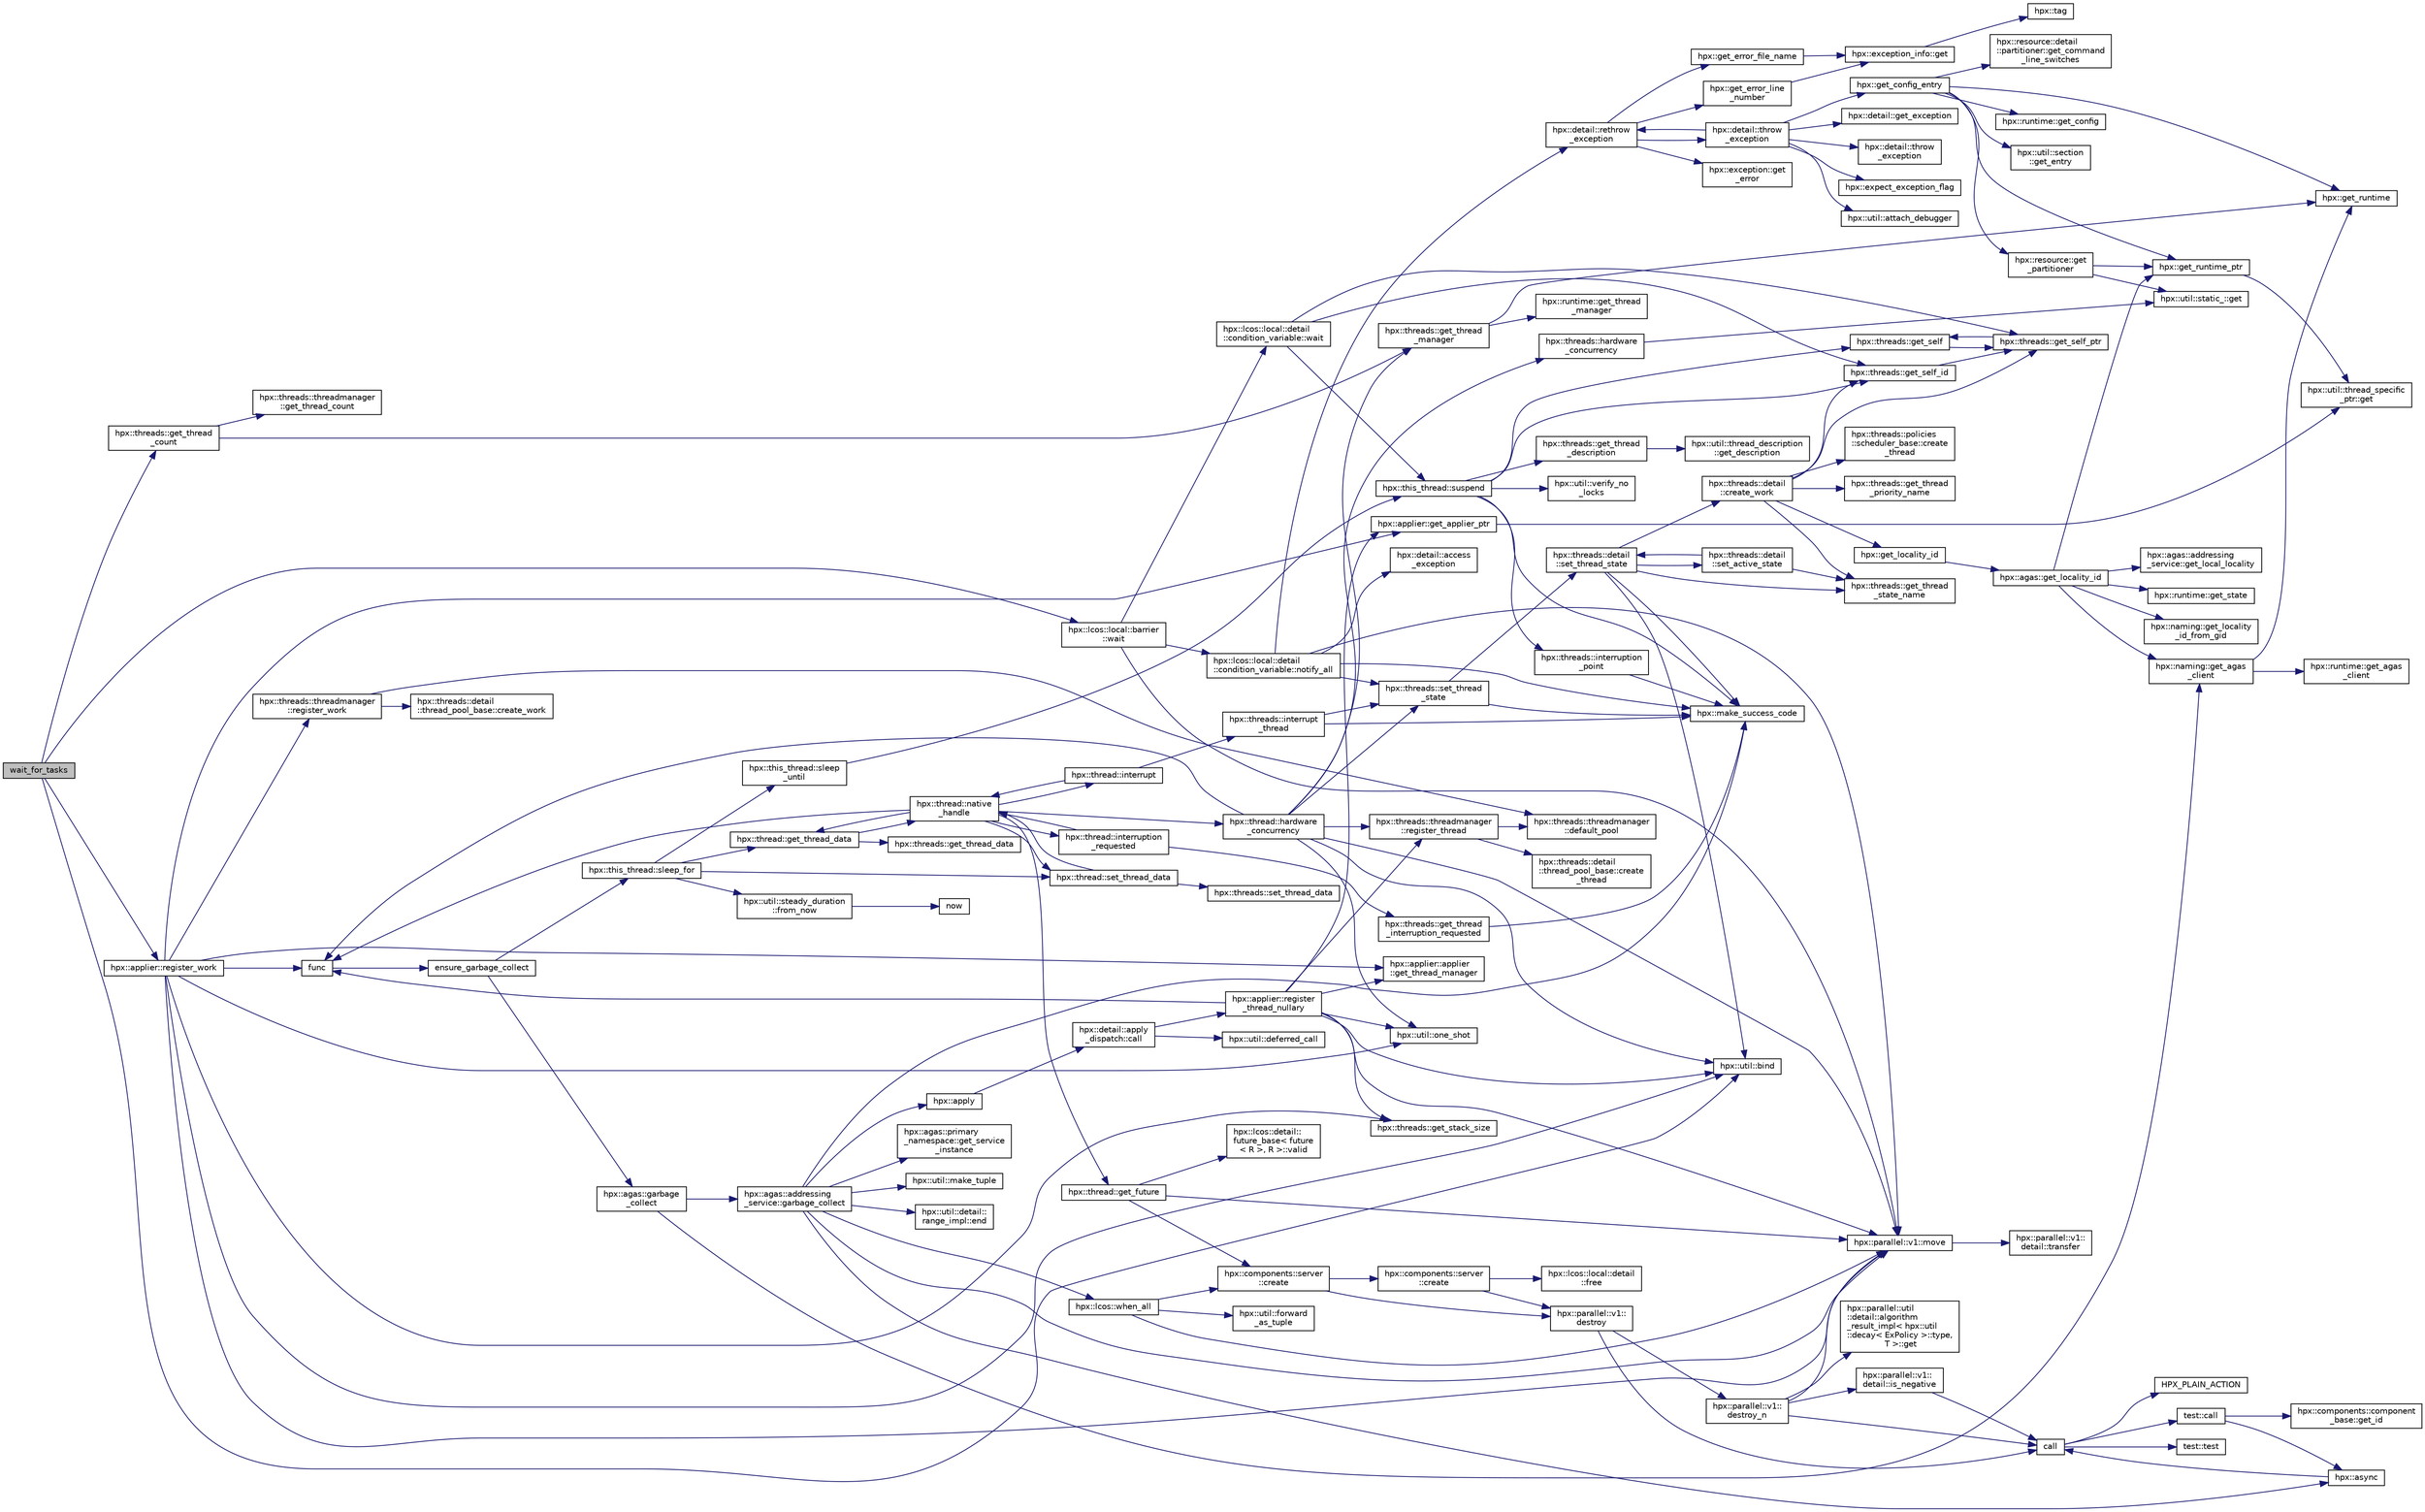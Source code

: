digraph "wait_for_tasks"
{
  edge [fontname="Helvetica",fontsize="10",labelfontname="Helvetica",labelfontsize="10"];
  node [fontname="Helvetica",fontsize="10",shape=record];
  rankdir="LR";
  Node525 [label="wait_for_tasks",height=0.2,width=0.4,color="black", fillcolor="grey75", style="filled", fontcolor="black"];
  Node525 -> Node526 [color="midnightblue",fontsize="10",style="solid",fontname="Helvetica"];
  Node526 [label="hpx::threads::get_thread\l_count",height=0.2,width=0.4,color="black", fillcolor="white", style="filled",URL="$d7/d28/namespacehpx_1_1threads.html#ae2b675b9517381442c7201c041033680"];
  Node526 -> Node527 [color="midnightblue",fontsize="10",style="solid",fontname="Helvetica"];
  Node527 [label="hpx::threads::get_thread\l_manager",height=0.2,width=0.4,color="black", fillcolor="white", style="filled",URL="$d7/d28/namespacehpx_1_1threads.html#a076973c3a53beadde7d967e22c4f6cce"];
  Node527 -> Node528 [color="midnightblue",fontsize="10",style="solid",fontname="Helvetica"];
  Node528 [label="hpx::get_runtime",height=0.2,width=0.4,color="black", fillcolor="white", style="filled",URL="$d8/d83/namespacehpx.html#aef902cc6c7dd3b9fbadf34d1e850a070"];
  Node527 -> Node529 [color="midnightblue",fontsize="10",style="solid",fontname="Helvetica"];
  Node529 [label="hpx::runtime::get_thread\l_manager",height=0.2,width=0.4,color="black", fillcolor="white", style="filled",URL="$d0/d7b/classhpx_1_1runtime.html#a865b12d57fcd44a8d3dda3e35414f563"];
  Node526 -> Node530 [color="midnightblue",fontsize="10",style="solid",fontname="Helvetica"];
  Node530 [label="hpx::threads::threadmanager\l::get_thread_count",height=0.2,width=0.4,color="black", fillcolor="white", style="filled",URL="$d5/daa/classhpx_1_1threads_1_1threadmanager.html#a99c0004e6ed0e91a033720b7f52ab5b8",tooltip="return the number of HPX-threads with the given state "];
  Node525 -> Node531 [color="midnightblue",fontsize="10",style="solid",fontname="Helvetica"];
  Node531 [label="hpx::applier::register_work",height=0.2,width=0.4,color="black", fillcolor="white", style="filled",URL="$d8/dcb/namespacehpx_1_1applier.html#a6559f27d0f1b7e11aa932035c9aad33a"];
  Node531 -> Node532 [color="midnightblue",fontsize="10",style="solid",fontname="Helvetica"];
  Node532 [label="hpx::applier::get_applier_ptr",height=0.2,width=0.4,color="black", fillcolor="white", style="filled",URL="$d8/dcb/namespacehpx_1_1applier.html#a617483cf2b77ad3a0aa428ade7b35299"];
  Node532 -> Node533 [color="midnightblue",fontsize="10",style="solid",fontname="Helvetica"];
  Node533 [label="hpx::util::thread_specific\l_ptr::get",height=0.2,width=0.4,color="black", fillcolor="white", style="filled",URL="$d4/d4c/structhpx_1_1util_1_1thread__specific__ptr.html#a3b27d8520710478aa41d1f74206bdba9"];
  Node531 -> Node534 [color="midnightblue",fontsize="10",style="solid",fontname="Helvetica"];
  Node534 [label="func",height=0.2,width=0.4,color="black", fillcolor="white", style="filled",URL="$d8/dfd/id__type__ref__counting__1032_8cpp.html#ab811b86ea5107ffb3351fcaa29d2c652"];
  Node534 -> Node535 [color="midnightblue",fontsize="10",style="solid",fontname="Helvetica"];
  Node535 [label="ensure_garbage_collect",height=0.2,width=0.4,color="black", fillcolor="white", style="filled",URL="$d8/dfd/id__type__ref__counting__1032_8cpp.html#a5264b94bf7c262ac0e521fb290d476d5"];
  Node535 -> Node536 [color="midnightblue",fontsize="10",style="solid",fontname="Helvetica"];
  Node536 [label="hpx::this_thread::sleep_for",height=0.2,width=0.4,color="black", fillcolor="white", style="filled",URL="$d9/d52/namespacehpx_1_1this__thread.html#afc042a5a5fa52eef2d1d177a343435cf"];
  Node536 -> Node537 [color="midnightblue",fontsize="10",style="solid",fontname="Helvetica"];
  Node537 [label="hpx::this_thread::sleep\l_until",height=0.2,width=0.4,color="black", fillcolor="white", style="filled",URL="$d9/d52/namespacehpx_1_1this__thread.html#ae12a853980115b23ff0ab8ca06622658"];
  Node537 -> Node538 [color="midnightblue",fontsize="10",style="solid",fontname="Helvetica"];
  Node538 [label="hpx::this_thread::suspend",height=0.2,width=0.4,color="black", fillcolor="white", style="filled",URL="$d9/d52/namespacehpx_1_1this__thread.html#aca220026fb3014c0881d129fe31c0073"];
  Node538 -> Node539 [color="midnightblue",fontsize="10",style="solid",fontname="Helvetica"];
  Node539 [label="hpx::threads::get_self",height=0.2,width=0.4,color="black", fillcolor="white", style="filled",URL="$d7/d28/namespacehpx_1_1threads.html#a07daf4d6d29233f20d66d41ab7b5b8e8"];
  Node539 -> Node540 [color="midnightblue",fontsize="10",style="solid",fontname="Helvetica"];
  Node540 [label="hpx::threads::get_self_ptr",height=0.2,width=0.4,color="black", fillcolor="white", style="filled",URL="$d7/d28/namespacehpx_1_1threads.html#a22877ae347ad884cde3a51397dad6c53"];
  Node540 -> Node539 [color="midnightblue",fontsize="10",style="solid",fontname="Helvetica"];
  Node538 -> Node541 [color="midnightblue",fontsize="10",style="solid",fontname="Helvetica"];
  Node541 [label="hpx::threads::get_self_id",height=0.2,width=0.4,color="black", fillcolor="white", style="filled",URL="$d7/d28/namespacehpx_1_1threads.html#afafe0f900b9fac3d4ed3c747625c1cfe"];
  Node541 -> Node540 [color="midnightblue",fontsize="10",style="solid",fontname="Helvetica"];
  Node538 -> Node542 [color="midnightblue",fontsize="10",style="solid",fontname="Helvetica"];
  Node542 [label="hpx::threads::interruption\l_point",height=0.2,width=0.4,color="black", fillcolor="white", style="filled",URL="$d7/d28/namespacehpx_1_1threads.html#ada6ec56a12b050707311d8c628089059"];
  Node542 -> Node543 [color="midnightblue",fontsize="10",style="solid",fontname="Helvetica"];
  Node543 [label="hpx::make_success_code",height=0.2,width=0.4,color="black", fillcolor="white", style="filled",URL="$d8/d83/namespacehpx.html#a0e8512a8f49e2a6c8185061181419d8f",tooltip="Returns error_code(hpx::success, \"success\", mode). "];
  Node538 -> Node544 [color="midnightblue",fontsize="10",style="solid",fontname="Helvetica"];
  Node544 [label="hpx::util::verify_no\l_locks",height=0.2,width=0.4,color="black", fillcolor="white", style="filled",URL="$df/dad/namespacehpx_1_1util.html#ae0e1837ee6f09b79b26c2e788d2e9fc9"];
  Node538 -> Node545 [color="midnightblue",fontsize="10",style="solid",fontname="Helvetica"];
  Node545 [label="hpx::threads::get_thread\l_description",height=0.2,width=0.4,color="black", fillcolor="white", style="filled",URL="$d7/d28/namespacehpx_1_1threads.html#a42fc18a7a680f4e8bc633a4b4c956701"];
  Node545 -> Node546 [color="midnightblue",fontsize="10",style="solid",fontname="Helvetica"];
  Node546 [label="hpx::util::thread_description\l::get_description",height=0.2,width=0.4,color="black", fillcolor="white", style="filled",URL="$df/d9e/structhpx_1_1util_1_1thread__description.html#a8c834e14eca6eb228188022577f9f952"];
  Node538 -> Node543 [color="midnightblue",fontsize="10",style="solid",fontname="Helvetica"];
  Node536 -> Node547 [color="midnightblue",fontsize="10",style="solid",fontname="Helvetica"];
  Node547 [label="hpx::util::steady_duration\l::from_now",height=0.2,width=0.4,color="black", fillcolor="white", style="filled",URL="$d9/d4f/classhpx_1_1util_1_1steady__duration.html#a0132206d767cd0f7395507b40111a153"];
  Node547 -> Node548 [color="midnightblue",fontsize="10",style="solid",fontname="Helvetica"];
  Node548 [label="now",height=0.2,width=0.4,color="black", fillcolor="white", style="filled",URL="$de/db3/1d__stencil__1__omp_8cpp.html#a89e9667753dccfac455bd37a7a3a7b16"];
  Node536 -> Node549 [color="midnightblue",fontsize="10",style="solid",fontname="Helvetica"];
  Node549 [label="hpx::thread::get_thread_data",height=0.2,width=0.4,color="black", fillcolor="white", style="filled",URL="$de/d9b/classhpx_1_1thread.html#a4535ef82cec3b953d2c941d20e3e3904"];
  Node549 -> Node550 [color="midnightblue",fontsize="10",style="solid",fontname="Helvetica"];
  Node550 [label="hpx::threads::get_thread_data",height=0.2,width=0.4,color="black", fillcolor="white", style="filled",URL="$d7/d28/namespacehpx_1_1threads.html#a8737931ff6303807225f735b2b384ae4"];
  Node549 -> Node551 [color="midnightblue",fontsize="10",style="solid",fontname="Helvetica"];
  Node551 [label="hpx::thread::native\l_handle",height=0.2,width=0.4,color="black", fillcolor="white", style="filled",URL="$de/d9b/classhpx_1_1thread.html#acf48190d264ab64c1c4ec99d0b421b5a"];
  Node551 -> Node552 [color="midnightblue",fontsize="10",style="solid",fontname="Helvetica"];
  Node552 [label="hpx::thread::hardware\l_concurrency",height=0.2,width=0.4,color="black", fillcolor="white", style="filled",URL="$de/d9b/classhpx_1_1thread.html#a8e4fff210e02485ba493bc3a2a956c03"];
  Node552 -> Node553 [color="midnightblue",fontsize="10",style="solid",fontname="Helvetica"];
  Node553 [label="hpx::threads::hardware\l_concurrency",height=0.2,width=0.4,color="black", fillcolor="white", style="filled",URL="$d7/d28/namespacehpx_1_1threads.html#aa8752a235478d2ad7b5ac467b63ab527"];
  Node553 -> Node554 [color="midnightblue",fontsize="10",style="solid",fontname="Helvetica"];
  Node554 [label="hpx::util::static_::get",height=0.2,width=0.4,color="black", fillcolor="white", style="filled",URL="$d3/dbb/structhpx_1_1util_1_1static__.html#a2967c633948a3bf17a3b5405ef5a8318"];
  Node552 -> Node534 [color="midnightblue",fontsize="10",style="solid",fontname="Helvetica"];
  Node552 -> Node555 [color="midnightblue",fontsize="10",style="solid",fontname="Helvetica"];
  Node555 [label="hpx::util::bind",height=0.2,width=0.4,color="black", fillcolor="white", style="filled",URL="$df/dad/namespacehpx_1_1util.html#ad844caedf82a0173d6909d910c3e48c6"];
  Node552 -> Node556 [color="midnightblue",fontsize="10",style="solid",fontname="Helvetica"];
  Node556 [label="hpx::util::one_shot",height=0.2,width=0.4,color="black", fillcolor="white", style="filled",URL="$df/dad/namespacehpx_1_1util.html#a273e61be42a72415291e0ec0a4f28c7a"];
  Node552 -> Node557 [color="midnightblue",fontsize="10",style="solid",fontname="Helvetica"];
  Node557 [label="hpx::parallel::v1::move",height=0.2,width=0.4,color="black", fillcolor="white", style="filled",URL="$db/db9/namespacehpx_1_1parallel_1_1v1.html#aa7c4ede081ce786c9d1eb1adff495cfc"];
  Node557 -> Node558 [color="midnightblue",fontsize="10",style="solid",fontname="Helvetica"];
  Node558 [label="hpx::parallel::v1::\ldetail::transfer",height=0.2,width=0.4,color="black", fillcolor="white", style="filled",URL="$d2/ddd/namespacehpx_1_1parallel_1_1v1_1_1detail.html#ab1b56a05e1885ca7cc7ffa1804dd2f3c"];
  Node552 -> Node527 [color="midnightblue",fontsize="10",style="solid",fontname="Helvetica"];
  Node552 -> Node559 [color="midnightblue",fontsize="10",style="solid",fontname="Helvetica"];
  Node559 [label="hpx::threads::threadmanager\l::register_thread",height=0.2,width=0.4,color="black", fillcolor="white", style="filled",URL="$d5/daa/classhpx_1_1threads_1_1threadmanager.html#a7f79c7578e08a60ca45eb276ce8133d8"];
  Node559 -> Node560 [color="midnightblue",fontsize="10",style="solid",fontname="Helvetica"];
  Node560 [label="hpx::threads::threadmanager\l::default_pool",height=0.2,width=0.4,color="black", fillcolor="white", style="filled",URL="$d5/daa/classhpx_1_1threads_1_1threadmanager.html#a851f067d03b5dd1c5e6a9a6a841e05df"];
  Node559 -> Node561 [color="midnightblue",fontsize="10",style="solid",fontname="Helvetica"];
  Node561 [label="hpx::threads::detail\l::thread_pool_base::create\l_thread",height=0.2,width=0.4,color="black", fillcolor="white", style="filled",URL="$de/dae/classhpx_1_1threads_1_1detail_1_1thread__pool__base.html#ad35d3779eef6f4528e62a26d71b34b34"];
  Node552 -> Node562 [color="midnightblue",fontsize="10",style="solid",fontname="Helvetica"];
  Node562 [label="hpx::threads::set_thread\l_state",height=0.2,width=0.4,color="black", fillcolor="white", style="filled",URL="$d7/d28/namespacehpx_1_1threads.html#ac0690ad16ad778bcc79dcd727cc33025",tooltip="Set the thread state of the thread referenced by the thread_id id. "];
  Node562 -> Node543 [color="midnightblue",fontsize="10",style="solid",fontname="Helvetica"];
  Node562 -> Node563 [color="midnightblue",fontsize="10",style="solid",fontname="Helvetica"];
  Node563 [label="hpx::threads::detail\l::set_thread_state",height=0.2,width=0.4,color="black", fillcolor="white", style="filled",URL="$d2/dd1/namespacehpx_1_1threads_1_1detail.html#af85ddc854c4a149bf1738eb1b111b9ab"];
  Node563 -> Node564 [color="midnightblue",fontsize="10",style="solid",fontname="Helvetica"];
  Node564 [label="hpx::threads::get_thread\l_state_name",height=0.2,width=0.4,color="black", fillcolor="white", style="filled",URL="$d7/d28/namespacehpx_1_1threads.html#a26f91ea8d2195f165c033241c5cd11db"];
  Node563 -> Node543 [color="midnightblue",fontsize="10",style="solid",fontname="Helvetica"];
  Node563 -> Node555 [color="midnightblue",fontsize="10",style="solid",fontname="Helvetica"];
  Node563 -> Node565 [color="midnightblue",fontsize="10",style="solid",fontname="Helvetica"];
  Node565 [label="hpx::threads::detail\l::set_active_state",height=0.2,width=0.4,color="black", fillcolor="white", style="filled",URL="$d2/dd1/namespacehpx_1_1threads_1_1detail.html#a45884a5bf04ad66a4f259231a3947e76"];
  Node565 -> Node564 [color="midnightblue",fontsize="10",style="solid",fontname="Helvetica"];
  Node565 -> Node563 [color="midnightblue",fontsize="10",style="solid",fontname="Helvetica"];
  Node563 -> Node566 [color="midnightblue",fontsize="10",style="solid",fontname="Helvetica"];
  Node566 [label="hpx::threads::detail\l::create_work",height=0.2,width=0.4,color="black", fillcolor="white", style="filled",URL="$d2/dd1/namespacehpx_1_1threads_1_1detail.html#ae22384a3c1b1a1940032fad068fb54b1"];
  Node566 -> Node564 [color="midnightblue",fontsize="10",style="solid",fontname="Helvetica"];
  Node566 -> Node567 [color="midnightblue",fontsize="10",style="solid",fontname="Helvetica"];
  Node567 [label="hpx::threads::get_thread\l_priority_name",height=0.2,width=0.4,color="black", fillcolor="white", style="filled",URL="$d7/d28/namespacehpx_1_1threads.html#a9c6b2fec0c1cf5b06ff83ce756ca6d42"];
  Node566 -> Node540 [color="midnightblue",fontsize="10",style="solid",fontname="Helvetica"];
  Node566 -> Node541 [color="midnightblue",fontsize="10",style="solid",fontname="Helvetica"];
  Node566 -> Node568 [color="midnightblue",fontsize="10",style="solid",fontname="Helvetica"];
  Node568 [label="hpx::get_locality_id",height=0.2,width=0.4,color="black", fillcolor="white", style="filled",URL="$d8/d83/namespacehpx.html#a158d7c54a657bb364c1704033010697b",tooltip="Return the number of the locality this function is being called from. "];
  Node568 -> Node569 [color="midnightblue",fontsize="10",style="solid",fontname="Helvetica"];
  Node569 [label="hpx::agas::get_locality_id",height=0.2,width=0.4,color="black", fillcolor="white", style="filled",URL="$dc/d54/namespacehpx_1_1agas.html#a491cc2ddecdf0f1a9129900caa6a4d3e"];
  Node569 -> Node570 [color="midnightblue",fontsize="10",style="solid",fontname="Helvetica"];
  Node570 [label="hpx::get_runtime_ptr",height=0.2,width=0.4,color="black", fillcolor="white", style="filled",URL="$d8/d83/namespacehpx.html#af29daf2bb3e01b4d6495a1742b6cce64"];
  Node570 -> Node533 [color="midnightblue",fontsize="10",style="solid",fontname="Helvetica"];
  Node569 -> Node571 [color="midnightblue",fontsize="10",style="solid",fontname="Helvetica"];
  Node571 [label="hpx::runtime::get_state",height=0.2,width=0.4,color="black", fillcolor="white", style="filled",URL="$d0/d7b/classhpx_1_1runtime.html#ab405f80e060dac95d624520f38b0524c"];
  Node569 -> Node572 [color="midnightblue",fontsize="10",style="solid",fontname="Helvetica"];
  Node572 [label="hpx::naming::get_agas\l_client",height=0.2,width=0.4,color="black", fillcolor="white", style="filled",URL="$d4/dc9/namespacehpx_1_1naming.html#a0408fffd5d34b620712a801b0ae3b032"];
  Node572 -> Node528 [color="midnightblue",fontsize="10",style="solid",fontname="Helvetica"];
  Node572 -> Node573 [color="midnightblue",fontsize="10",style="solid",fontname="Helvetica"];
  Node573 [label="hpx::runtime::get_agas\l_client",height=0.2,width=0.4,color="black", fillcolor="white", style="filled",URL="$d0/d7b/classhpx_1_1runtime.html#aeb5dddd30d6b9861669af8ad44d1a96a"];
  Node569 -> Node574 [color="midnightblue",fontsize="10",style="solid",fontname="Helvetica"];
  Node574 [label="hpx::agas::addressing\l_service::get_local_locality",height=0.2,width=0.4,color="black", fillcolor="white", style="filled",URL="$db/d58/structhpx_1_1agas_1_1addressing__service.html#ab52c19a37c2a7a006c6c15f90ad0539c"];
  Node569 -> Node575 [color="midnightblue",fontsize="10",style="solid",fontname="Helvetica"];
  Node575 [label="hpx::naming::get_locality\l_id_from_gid",height=0.2,width=0.4,color="black", fillcolor="white", style="filled",URL="$d4/dc9/namespacehpx_1_1naming.html#a7fd43037784560bd04fda9b49e33529f"];
  Node566 -> Node576 [color="midnightblue",fontsize="10",style="solid",fontname="Helvetica"];
  Node576 [label="hpx::threads::policies\l::scheduler_base::create\l_thread",height=0.2,width=0.4,color="black", fillcolor="white", style="filled",URL="$dd/d7e/structhpx_1_1threads_1_1policies_1_1scheduler__base.html#ad3b05cd7f363cc8e8410ce368c3794e0"];
  Node551 -> Node577 [color="midnightblue",fontsize="10",style="solid",fontname="Helvetica"];
  Node577 [label="hpx::thread::interrupt",height=0.2,width=0.4,color="black", fillcolor="white", style="filled",URL="$de/d9b/classhpx_1_1thread.html#ac34d0d033aa743c476a79dbc2e1a8a39"];
  Node577 -> Node578 [color="midnightblue",fontsize="10",style="solid",fontname="Helvetica"];
  Node578 [label="hpx::threads::interrupt\l_thread",height=0.2,width=0.4,color="black", fillcolor="white", style="filled",URL="$d7/d28/namespacehpx_1_1threads.html#a6bdda1a2aab61b9b13d274b5155d7e73"];
  Node578 -> Node543 [color="midnightblue",fontsize="10",style="solid",fontname="Helvetica"];
  Node578 -> Node562 [color="midnightblue",fontsize="10",style="solid",fontname="Helvetica"];
  Node577 -> Node551 [color="midnightblue",fontsize="10",style="solid",fontname="Helvetica"];
  Node551 -> Node579 [color="midnightblue",fontsize="10",style="solid",fontname="Helvetica"];
  Node579 [label="hpx::thread::interruption\l_requested",height=0.2,width=0.4,color="black", fillcolor="white", style="filled",URL="$de/d9b/classhpx_1_1thread.html#a33276bb4c20bbb0b1978944e18ef71b8"];
  Node579 -> Node580 [color="midnightblue",fontsize="10",style="solid",fontname="Helvetica"];
  Node580 [label="hpx::threads::get_thread\l_interruption_requested",height=0.2,width=0.4,color="black", fillcolor="white", style="filled",URL="$d7/d28/namespacehpx_1_1threads.html#ae64a7fdb8b5c8bac7be0c8282672a03b"];
  Node580 -> Node543 [color="midnightblue",fontsize="10",style="solid",fontname="Helvetica"];
  Node579 -> Node551 [color="midnightblue",fontsize="10",style="solid",fontname="Helvetica"];
  Node551 -> Node581 [color="midnightblue",fontsize="10",style="solid",fontname="Helvetica"];
  Node581 [label="hpx::thread::get_future",height=0.2,width=0.4,color="black", fillcolor="white", style="filled",URL="$de/d9b/classhpx_1_1thread.html#a87fdb0d8da826366fc190ed224900a64"];
  Node581 -> Node582 [color="midnightblue",fontsize="10",style="solid",fontname="Helvetica"];
  Node582 [label="hpx::lcos::detail::\lfuture_base\< future\l\< R \>, R \>::valid",height=0.2,width=0.4,color="black", fillcolor="white", style="filled",URL="$d5/dd7/classhpx_1_1lcos_1_1detail_1_1future__base.html#aaf7beb7374815614363033bd96573e75"];
  Node581 -> Node583 [color="midnightblue",fontsize="10",style="solid",fontname="Helvetica"];
  Node583 [label="hpx::components::server\l::create",height=0.2,width=0.4,color="black", fillcolor="white", style="filled",URL="$d2/da2/namespacehpx_1_1components_1_1server.html#ac776c89f3d68ceb910e8cee9fa937ab4",tooltip="Create arrays of components using their default constructor. "];
  Node583 -> Node584 [color="midnightblue",fontsize="10",style="solid",fontname="Helvetica"];
  Node584 [label="hpx::components::server\l::create",height=0.2,width=0.4,color="black", fillcolor="white", style="filled",URL="$d2/da2/namespacehpx_1_1components_1_1server.html#a77d26de181c97b444565e230577981bd"];
  Node584 -> Node585 [color="midnightblue",fontsize="10",style="solid",fontname="Helvetica"];
  Node585 [label="hpx::lcos::local::detail\l::free",height=0.2,width=0.4,color="black", fillcolor="white", style="filled",URL="$d4/dcb/namespacehpx_1_1lcos_1_1local_1_1detail.html#a55a940f019734e9bb045dc123cd80e48"];
  Node584 -> Node586 [color="midnightblue",fontsize="10",style="solid",fontname="Helvetica"];
  Node586 [label="hpx::parallel::v1::\ldestroy",height=0.2,width=0.4,color="black", fillcolor="white", style="filled",URL="$db/db9/namespacehpx_1_1parallel_1_1v1.html#acf303558375048e8a7cc9a2c2e09477f"];
  Node586 -> Node587 [color="midnightblue",fontsize="10",style="solid",fontname="Helvetica"];
  Node587 [label="call",height=0.2,width=0.4,color="black", fillcolor="white", style="filled",URL="$d2/d67/promise__1620_8cpp.html#a58357f0b82bc761e1d0b9091ed563a70"];
  Node587 -> Node588 [color="midnightblue",fontsize="10",style="solid",fontname="Helvetica"];
  Node588 [label="test::test",height=0.2,width=0.4,color="black", fillcolor="white", style="filled",URL="$d8/d89/structtest.html#ab42d5ece712d716b04cb3f686f297a26"];
  Node587 -> Node589 [color="midnightblue",fontsize="10",style="solid",fontname="Helvetica"];
  Node589 [label="HPX_PLAIN_ACTION",height=0.2,width=0.4,color="black", fillcolor="white", style="filled",URL="$d2/d67/promise__1620_8cpp.html#ab96aab827a4b1fcaf66cfe0ba83fef23"];
  Node587 -> Node590 [color="midnightblue",fontsize="10",style="solid",fontname="Helvetica"];
  Node590 [label="test::call",height=0.2,width=0.4,color="black", fillcolor="white", style="filled",URL="$d8/d89/structtest.html#aeb29e7ed6518b9426ccf1344c52620ae"];
  Node590 -> Node591 [color="midnightblue",fontsize="10",style="solid",fontname="Helvetica"];
  Node591 [label="hpx::async",height=0.2,width=0.4,color="black", fillcolor="white", style="filled",URL="$d8/d83/namespacehpx.html#acb7d8e37b73b823956ce144f9a57eaa4"];
  Node591 -> Node587 [color="midnightblue",fontsize="10",style="solid",fontname="Helvetica"];
  Node590 -> Node592 [color="midnightblue",fontsize="10",style="solid",fontname="Helvetica"];
  Node592 [label="hpx::components::component\l_base::get_id",height=0.2,width=0.4,color="black", fillcolor="white", style="filled",URL="$d2/de6/classhpx_1_1components_1_1component__base.html#a4c8fd93514039bdf01c48d66d82b19cd"];
  Node586 -> Node593 [color="midnightblue",fontsize="10",style="solid",fontname="Helvetica"];
  Node593 [label="hpx::parallel::v1::\ldestroy_n",height=0.2,width=0.4,color="black", fillcolor="white", style="filled",URL="$db/db9/namespacehpx_1_1parallel_1_1v1.html#a71d0691132a300690163f5636bcd5bd3"];
  Node593 -> Node594 [color="midnightblue",fontsize="10",style="solid",fontname="Helvetica"];
  Node594 [label="hpx::parallel::v1::\ldetail::is_negative",height=0.2,width=0.4,color="black", fillcolor="white", style="filled",URL="$d2/ddd/namespacehpx_1_1parallel_1_1v1_1_1detail.html#adf2e40fc4b20ad0fd442ee3118a4d527"];
  Node594 -> Node587 [color="midnightblue",fontsize="10",style="solid",fontname="Helvetica"];
  Node593 -> Node595 [color="midnightblue",fontsize="10",style="solid",fontname="Helvetica"];
  Node595 [label="hpx::parallel::util\l::detail::algorithm\l_result_impl\< hpx::util\l::decay\< ExPolicy \>::type,\l T \>::get",height=0.2,width=0.4,color="black", fillcolor="white", style="filled",URL="$d2/d42/structhpx_1_1parallel_1_1util_1_1detail_1_1algorithm__result__impl.html#ab5b051e8ec74eff5e0e62fd63f5d377e"];
  Node593 -> Node557 [color="midnightblue",fontsize="10",style="solid",fontname="Helvetica"];
  Node593 -> Node587 [color="midnightblue",fontsize="10",style="solid",fontname="Helvetica"];
  Node583 -> Node586 [color="midnightblue",fontsize="10",style="solid",fontname="Helvetica"];
  Node581 -> Node557 [color="midnightblue",fontsize="10",style="solid",fontname="Helvetica"];
  Node551 -> Node549 [color="midnightblue",fontsize="10",style="solid",fontname="Helvetica"];
  Node551 -> Node596 [color="midnightblue",fontsize="10",style="solid",fontname="Helvetica"];
  Node596 [label="hpx::thread::set_thread_data",height=0.2,width=0.4,color="black", fillcolor="white", style="filled",URL="$de/d9b/classhpx_1_1thread.html#a7317a3cf5251f3b33c990449570d4cea"];
  Node596 -> Node597 [color="midnightblue",fontsize="10",style="solid",fontname="Helvetica"];
  Node597 [label="hpx::threads::set_thread_data",height=0.2,width=0.4,color="black", fillcolor="white", style="filled",URL="$d7/d28/namespacehpx_1_1threads.html#a00a625acc149fce3ae38e4340454acf7"];
  Node596 -> Node551 [color="midnightblue",fontsize="10",style="solid",fontname="Helvetica"];
  Node551 -> Node534 [color="midnightblue",fontsize="10",style="solid",fontname="Helvetica"];
  Node536 -> Node596 [color="midnightblue",fontsize="10",style="solid",fontname="Helvetica"];
  Node535 -> Node598 [color="midnightblue",fontsize="10",style="solid",fontname="Helvetica"];
  Node598 [label="hpx::agas::garbage\l_collect",height=0.2,width=0.4,color="black", fillcolor="white", style="filled",URL="$dc/d54/namespacehpx_1_1agas.html#a951337adc4f9bd6df00a50737468e911"];
  Node598 -> Node572 [color="midnightblue",fontsize="10",style="solid",fontname="Helvetica"];
  Node598 -> Node599 [color="midnightblue",fontsize="10",style="solid",fontname="Helvetica"];
  Node599 [label="hpx::agas::addressing\l_service::garbage_collect",height=0.2,width=0.4,color="black", fillcolor="white", style="filled",URL="$db/d58/structhpx_1_1agas_1_1addressing__service.html#a87dcae0eacf6e62d5103ebf516d86f63"];
  Node599 -> Node543 [color="midnightblue",fontsize="10",style="solid",fontname="Helvetica"];
  Node599 -> Node600 [color="midnightblue",fontsize="10",style="solid",fontname="Helvetica"];
  Node600 [label="hpx::agas::primary\l_namespace::get_service\l_instance",height=0.2,width=0.4,color="black", fillcolor="white", style="filled",URL="$d1/d43/structhpx_1_1agas_1_1primary__namespace.html#a7630ff0f30ff8c23b13b4672c5350e2e"];
  Node599 -> Node601 [color="midnightblue",fontsize="10",style="solid",fontname="Helvetica"];
  Node601 [label="hpx::util::make_tuple",height=0.2,width=0.4,color="black", fillcolor="white", style="filled",URL="$df/dad/namespacehpx_1_1util.html#a06fa74211a987d208e013f400a9f5328"];
  Node599 -> Node602 [color="midnightblue",fontsize="10",style="solid",fontname="Helvetica"];
  Node602 [label="hpx::util::detail::\lrange_impl::end",height=0.2,width=0.4,color="black", fillcolor="white", style="filled",URL="$d4/d4a/namespacehpx_1_1util_1_1detail_1_1range__impl.html#afb2ea48b0902f52ee4d8b764807b4316"];
  Node599 -> Node603 [color="midnightblue",fontsize="10",style="solid",fontname="Helvetica"];
  Node603 [label="hpx::apply",height=0.2,width=0.4,color="black", fillcolor="white", style="filled",URL="$d8/d83/namespacehpx.html#aa87762f0db0731d385f3fdfdb25d59fc"];
  Node603 -> Node604 [color="midnightblue",fontsize="10",style="solid",fontname="Helvetica"];
  Node604 [label="hpx::detail::apply\l_dispatch::call",height=0.2,width=0.4,color="black", fillcolor="white", style="filled",URL="$db/de8/structhpx_1_1detail_1_1apply__dispatch.html#a0755fab16d281e74bcff0f8045be9459"];
  Node604 -> Node605 [color="midnightblue",fontsize="10",style="solid",fontname="Helvetica"];
  Node605 [label="hpx::applier::register\l_thread_nullary",height=0.2,width=0.4,color="black", fillcolor="white", style="filled",URL="$d8/dcb/namespacehpx_1_1applier.html#a401cd1145927e58d74d1eb52aaccd936"];
  Node605 -> Node532 [color="midnightblue",fontsize="10",style="solid",fontname="Helvetica"];
  Node605 -> Node534 [color="midnightblue",fontsize="10",style="solid",fontname="Helvetica"];
  Node605 -> Node555 [color="midnightblue",fontsize="10",style="solid",fontname="Helvetica"];
  Node605 -> Node556 [color="midnightblue",fontsize="10",style="solid",fontname="Helvetica"];
  Node605 -> Node557 [color="midnightblue",fontsize="10",style="solid",fontname="Helvetica"];
  Node605 -> Node606 [color="midnightblue",fontsize="10",style="solid",fontname="Helvetica"];
  Node606 [label="hpx::threads::get_stack_size",height=0.2,width=0.4,color="black", fillcolor="white", style="filled",URL="$d7/d28/namespacehpx_1_1threads.html#af597241b3c2785150be206737ca04aa6",tooltip="The get_stack_size function is part of the thread related API. It. "];
  Node605 -> Node607 [color="midnightblue",fontsize="10",style="solid",fontname="Helvetica"];
  Node607 [label="hpx::applier::applier\l::get_thread_manager",height=0.2,width=0.4,color="black", fillcolor="white", style="filled",URL="$da/dcb/classhpx_1_1applier_1_1applier.html#acc36d583973701e573be39da97bba866",tooltip="Access the thread-manager instance associated with this applier. "];
  Node605 -> Node559 [color="midnightblue",fontsize="10",style="solid",fontname="Helvetica"];
  Node604 -> Node608 [color="midnightblue",fontsize="10",style="solid",fontname="Helvetica"];
  Node608 [label="hpx::util::deferred_call",height=0.2,width=0.4,color="black", fillcolor="white", style="filled",URL="$df/dad/namespacehpx_1_1util.html#acdded623c658a7a3436f7e76bc9d881c"];
  Node599 -> Node557 [color="midnightblue",fontsize="10",style="solid",fontname="Helvetica"];
  Node599 -> Node591 [color="midnightblue",fontsize="10",style="solid",fontname="Helvetica"];
  Node599 -> Node609 [color="midnightblue",fontsize="10",style="solid",fontname="Helvetica"];
  Node609 [label="hpx::lcos::when_all",height=0.2,width=0.4,color="black", fillcolor="white", style="filled",URL="$d2/dc9/namespacehpx_1_1lcos.html#a1a6fb024d8690923fb185d5aee204d54"];
  Node609 -> Node610 [color="midnightblue",fontsize="10",style="solid",fontname="Helvetica"];
  Node610 [label="hpx::util::forward\l_as_tuple",height=0.2,width=0.4,color="black", fillcolor="white", style="filled",URL="$df/dad/namespacehpx_1_1util.html#ab7c31e3f24c3302a4f67b6735a6fa597"];
  Node609 -> Node557 [color="midnightblue",fontsize="10",style="solid",fontname="Helvetica"];
  Node609 -> Node583 [color="midnightblue",fontsize="10",style="solid",fontname="Helvetica"];
  Node531 -> Node555 [color="midnightblue",fontsize="10",style="solid",fontname="Helvetica"];
  Node531 -> Node556 [color="midnightblue",fontsize="10",style="solid",fontname="Helvetica"];
  Node531 -> Node557 [color="midnightblue",fontsize="10",style="solid",fontname="Helvetica"];
  Node531 -> Node606 [color="midnightblue",fontsize="10",style="solid",fontname="Helvetica"];
  Node531 -> Node607 [color="midnightblue",fontsize="10",style="solid",fontname="Helvetica"];
  Node531 -> Node611 [color="midnightblue",fontsize="10",style="solid",fontname="Helvetica"];
  Node611 [label="hpx::threads::threadmanager\l::register_work",height=0.2,width=0.4,color="black", fillcolor="white", style="filled",URL="$d5/daa/classhpx_1_1threads_1_1threadmanager.html#acaf980f67457995abfd56decf1d09274"];
  Node611 -> Node560 [color="midnightblue",fontsize="10",style="solid",fontname="Helvetica"];
  Node611 -> Node612 [color="midnightblue",fontsize="10",style="solid",fontname="Helvetica"];
  Node612 [label="hpx::threads::detail\l::thread_pool_base::create_work",height=0.2,width=0.4,color="black", fillcolor="white", style="filled",URL="$de/dae/classhpx_1_1threads_1_1detail_1_1thread__pool__base.html#a559097bd0275cbae85bd428c6f33f351"];
  Node525 -> Node555 [color="midnightblue",fontsize="10",style="solid",fontname="Helvetica"];
  Node525 -> Node613 [color="midnightblue",fontsize="10",style="solid",fontname="Helvetica"];
  Node613 [label="hpx::lcos::local::barrier\l::wait",height=0.2,width=0.4,color="black", fillcolor="white", style="filled",URL="$da/d43/classhpx_1_1lcos_1_1local_1_1barrier.html#ae3374c182ffd12c9975963139b6f9255"];
  Node613 -> Node614 [color="midnightblue",fontsize="10",style="solid",fontname="Helvetica"];
  Node614 [label="hpx::lcos::local::detail\l::condition_variable::wait",height=0.2,width=0.4,color="black", fillcolor="white", style="filled",URL="$d2/d39/classhpx_1_1lcos_1_1local_1_1detail_1_1condition__variable.html#a50fcaaece7968ab37d3f2e8771afabf9"];
  Node614 -> Node540 [color="midnightblue",fontsize="10",style="solid",fontname="Helvetica"];
  Node614 -> Node541 [color="midnightblue",fontsize="10",style="solid",fontname="Helvetica"];
  Node614 -> Node538 [color="midnightblue",fontsize="10",style="solid",fontname="Helvetica"];
  Node613 -> Node615 [color="midnightblue",fontsize="10",style="solid",fontname="Helvetica"];
  Node615 [label="hpx::lcos::local::detail\l::condition_variable::notify_all",height=0.2,width=0.4,color="black", fillcolor="white", style="filled",URL="$d2/d39/classhpx_1_1lcos_1_1local_1_1detail_1_1condition__variable.html#adb0b4abe6f75aa3fad397b6a556ff1ae"];
  Node615 -> Node562 [color="midnightblue",fontsize="10",style="solid",fontname="Helvetica"];
  Node615 -> Node557 [color="midnightblue",fontsize="10",style="solid",fontname="Helvetica"];
  Node615 -> Node616 [color="midnightblue",fontsize="10",style="solid",fontname="Helvetica"];
  Node616 [label="hpx::detail::rethrow\l_exception",height=0.2,width=0.4,color="black", fillcolor="white", style="filled",URL="$d5/dbe/namespacehpx_1_1detail.html#aee8c9834a58f5c303ab3458b3b47d557"];
  Node616 -> Node617 [color="midnightblue",fontsize="10",style="solid",fontname="Helvetica"];
  Node617 [label="hpx::detail::throw\l_exception",height=0.2,width=0.4,color="black", fillcolor="white", style="filled",URL="$d5/dbe/namespacehpx_1_1detail.html#a6366f24c7da7fddd56679cb4f108689d"];
  Node617 -> Node618 [color="midnightblue",fontsize="10",style="solid",fontname="Helvetica"];
  Node618 [label="hpx::expect_exception_flag",height=0.2,width=0.4,color="black", fillcolor="white", style="filled",URL="$d8/d83/namespacehpx.html#ab67c753a0a830fd90332e88a18377f90"];
  Node617 -> Node619 [color="midnightblue",fontsize="10",style="solid",fontname="Helvetica"];
  Node619 [label="hpx::get_config_entry",height=0.2,width=0.4,color="black", fillcolor="white", style="filled",URL="$d8/d83/namespacehpx.html#a097240e6744bc8905f708932da401835",tooltip="Retrieve the string value of a configuration entry given by key. "];
  Node619 -> Node570 [color="midnightblue",fontsize="10",style="solid",fontname="Helvetica"];
  Node619 -> Node528 [color="midnightblue",fontsize="10",style="solid",fontname="Helvetica"];
  Node619 -> Node620 [color="midnightblue",fontsize="10",style="solid",fontname="Helvetica"];
  Node620 [label="hpx::runtime::get_config",height=0.2,width=0.4,color="black", fillcolor="white", style="filled",URL="$d0/d7b/classhpx_1_1runtime.html#a0bfe0241e54b1fe1dd4ec181d944de43",tooltip="access configuration information "];
  Node619 -> Node621 [color="midnightblue",fontsize="10",style="solid",fontname="Helvetica"];
  Node621 [label="hpx::util::section\l::get_entry",height=0.2,width=0.4,color="black", fillcolor="white", style="filled",URL="$dd/de4/classhpx_1_1util_1_1section.html#a02ac2ca2a4490347405dec03df46af88"];
  Node619 -> Node622 [color="midnightblue",fontsize="10",style="solid",fontname="Helvetica"];
  Node622 [label="hpx::resource::get\l_partitioner",height=0.2,width=0.4,color="black", fillcolor="white", style="filled",URL="$dd/da5/namespacehpx_1_1resource.html#af91354c369d9a22a00581d6b6da7d0ee"];
  Node622 -> Node554 [color="midnightblue",fontsize="10",style="solid",fontname="Helvetica"];
  Node622 -> Node570 [color="midnightblue",fontsize="10",style="solid",fontname="Helvetica"];
  Node619 -> Node623 [color="midnightblue",fontsize="10",style="solid",fontname="Helvetica"];
  Node623 [label="hpx::resource::detail\l::partitioner::get_command\l_line_switches",height=0.2,width=0.4,color="black", fillcolor="white", style="filled",URL="$d0/dab/classhpx_1_1resource_1_1detail_1_1partitioner.html#a16fe01dd59b2c89bd556788b5713522e"];
  Node617 -> Node624 [color="midnightblue",fontsize="10",style="solid",fontname="Helvetica"];
  Node624 [label="hpx::util::attach_debugger",height=0.2,width=0.4,color="black", fillcolor="white", style="filled",URL="$df/dad/namespacehpx_1_1util.html#a4d53a5f5c04d022a87d71b19af5d14f3"];
  Node617 -> Node616 [color="midnightblue",fontsize="10",style="solid",fontname="Helvetica"];
  Node617 -> Node625 [color="midnightblue",fontsize="10",style="solid",fontname="Helvetica"];
  Node625 [label="hpx::detail::get_exception",height=0.2,width=0.4,color="black", fillcolor="white", style="filled",URL="$d5/dbe/namespacehpx_1_1detail.html#aeddff6225bf1465af33dd657d550796b"];
  Node617 -> Node626 [color="midnightblue",fontsize="10",style="solid",fontname="Helvetica"];
  Node626 [label="hpx::detail::throw\l_exception",height=0.2,width=0.4,color="black", fillcolor="white", style="filled",URL="$d5/dbe/namespacehpx_1_1detail.html#a2ae7ed92c53dbd2adaa2ae33d3433370"];
  Node616 -> Node627 [color="midnightblue",fontsize="10",style="solid",fontname="Helvetica"];
  Node627 [label="hpx::exception::get\l_error",height=0.2,width=0.4,color="black", fillcolor="white", style="filled",URL="$de/d25/classhpx_1_1exception.html#a427fc21f422d4a796cf7e8f7b74c1fe1"];
  Node616 -> Node628 [color="midnightblue",fontsize="10",style="solid",fontname="Helvetica"];
  Node628 [label="hpx::get_error_file_name",height=0.2,width=0.4,color="black", fillcolor="white", style="filled",URL="$d8/d83/namespacehpx.html#a0af92c8ff70bbc40c078ef06a2ff4647",tooltip="Return the (source code) file name of the function from which the exception was thrown. "];
  Node628 -> Node629 [color="midnightblue",fontsize="10",style="solid",fontname="Helvetica"];
  Node629 [label="hpx::exception_info::get",height=0.2,width=0.4,color="black", fillcolor="white", style="filled",URL="$d9/dd9/classhpx_1_1exception__info.html#a5185a3dd356feafdff056cc4004d15b4"];
  Node629 -> Node630 [color="midnightblue",fontsize="10",style="solid",fontname="Helvetica"];
  Node630 [label="hpx::tag",height=0.2,width=0.4,color="black", fillcolor="white", style="filled",URL="$d8/d83/namespacehpx.html#ab8a2c6d15512607b77dc35c2cbffbd24"];
  Node616 -> Node631 [color="midnightblue",fontsize="10",style="solid",fontname="Helvetica"];
  Node631 [label="hpx::get_error_line\l_number",height=0.2,width=0.4,color="black", fillcolor="white", style="filled",URL="$d8/d83/namespacehpx.html#ae0112fceccd5a51798ed81d88906468e",tooltip="Return the line number in the (source code) file of the function from which the exception was thrown..."];
  Node631 -> Node629 [color="midnightblue",fontsize="10",style="solid",fontname="Helvetica"];
  Node615 -> Node632 [color="midnightblue",fontsize="10",style="solid",fontname="Helvetica"];
  Node632 [label="hpx::detail::access\l_exception",height=0.2,width=0.4,color="black", fillcolor="white", style="filled",URL="$d5/dbe/namespacehpx_1_1detail.html#ad5b3b2c9c75cdd2d75f4473c03230643"];
  Node615 -> Node543 [color="midnightblue",fontsize="10",style="solid",fontname="Helvetica"];
  Node613 -> Node557 [color="midnightblue",fontsize="10",style="solid",fontname="Helvetica"];
}
